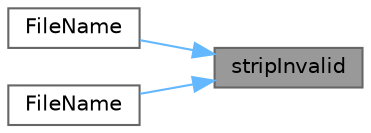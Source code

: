 digraph "stripInvalid"
{
 // LATEX_PDF_SIZE
  bgcolor="transparent";
  edge [fontname=Helvetica,fontsize=10,labelfontname=Helvetica,labelfontsize=10];
  node [fontname=Helvetica,fontsize=10,shape=box,height=0.2,width=0.4];
  rankdir="RL";
  Node1 [id="Node000001",label="stripInvalid",height=0.2,width=0.4,color="gray40", fillcolor="grey60", style="filled", fontcolor="black",tooltip=" "];
  Node1 -> Node2 [id="edge1_Node000001_Node000002",dir="back",color="steelblue1",style="solid",tooltip=" "];
  Node2 [id="Node000002",label="FileName",height=0.2,width=0.4,color="grey40", fillcolor="white", style="filled",URL="$classFoam_1_1ensight_1_1FileName.html#aab8848df5388c19b4c4e6c267b73e712",tooltip=" "];
  Node1 -> Node3 [id="edge2_Node000001_Node000003",dir="back",color="steelblue1",style="solid",tooltip=" "];
  Node3 [id="Node000003",label="FileName",height=0.2,width=0.4,color="grey40", fillcolor="white", style="filled",URL="$classFoam_1_1ensight_1_1FileName.html#a2258c75abad3d02d2a45e8987872ec68",tooltip=" "];
}
